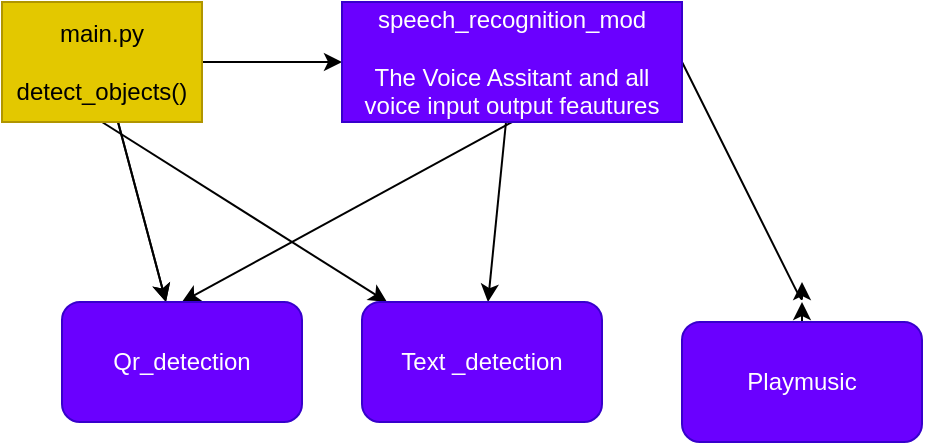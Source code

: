 <mxfile>
    <diagram id="Ld4YChSZCbr9p0mKVNMU" name="Files-mods">
        <mxGraphModel dx="834" dy="569" grid="1" gridSize="10" guides="1" tooltips="1" connect="1" arrows="1" fold="1" page="1" pageScale="1" pageWidth="850" pageHeight="1100" math="0" shadow="0">
            <root>
                <mxCell id="0"/>
                <mxCell id="1" parent="0"/>
                <mxCell id="4" value="" style="edgeStyle=none;html=1;" parent="1" source="2" target="3" edge="1">
                    <mxGeometry relative="1" as="geometry"/>
                </mxCell>
                <mxCell id="6" style="edgeStyle=none;html=1;" parent="1" source="2" target="7" edge="1">
                    <mxGeometry relative="1" as="geometry">
                        <mxPoint x="250" y="280" as="targetPoint"/>
                    </mxGeometry>
                </mxCell>
                <mxCell id="8" value="" style="edgeStyle=none;html=1;" parent="1" source="2" target="7" edge="1">
                    <mxGeometry relative="1" as="geometry"/>
                </mxCell>
                <mxCell id="9" style="edgeStyle=none;html=1;exitX=0.5;exitY=1;exitDx=0;exitDy=0;" parent="1" source="2" target="10" edge="1">
                    <mxGeometry relative="1" as="geometry">
                        <mxPoint x="400" y="280" as="targetPoint"/>
                    </mxGeometry>
                </mxCell>
                <mxCell id="2" value="main.py&lt;br&gt;&lt;br&gt;detect_objects()" style="rounded=0;whiteSpace=wrap;html=1;fillColor=#e3c800;fontColor=#000000;strokeColor=#B09500;" parent="1" vertex="1">
                    <mxGeometry x="160" y="100" width="100" height="60" as="geometry"/>
                </mxCell>
                <mxCell id="11" style="edgeStyle=none;html=1;" parent="1" source="3" target="10" edge="1">
                    <mxGeometry relative="1" as="geometry"/>
                </mxCell>
                <mxCell id="12" style="edgeStyle=none;html=1;exitX=0.5;exitY=1;exitDx=0;exitDy=0;entryX=0.5;entryY=0;entryDx=0;entryDy=0;" parent="1" source="3" target="7" edge="1">
                    <mxGeometry relative="1" as="geometry"/>
                </mxCell>
                <mxCell id="13" style="edgeStyle=none;html=1;exitX=1;exitY=0.5;exitDx=0;exitDy=0;" edge="1" parent="1" source="3">
                    <mxGeometry relative="1" as="geometry">
                        <mxPoint x="560" y="240" as="targetPoint"/>
                        <Array as="points">
                            <mxPoint x="560" y="250"/>
                        </Array>
                    </mxGeometry>
                </mxCell>
                <mxCell id="3" value="speech_recognition_mod&lt;br&gt;&lt;br&gt;The Voice Assitant and all voice input output feautures&lt;br&gt;" style="whiteSpace=wrap;html=1;rounded=0;fillColor=#6a00ff;fontColor=#ffffff;strokeColor=#3700CC;" parent="1" vertex="1">
                    <mxGeometry x="330" y="100" width="170" height="60" as="geometry"/>
                </mxCell>
                <mxCell id="7" value="Qr_detection" style="rounded=1;whiteSpace=wrap;html=1;fillColor=#6a00ff;fontColor=#ffffff;strokeColor=#3700CC;" parent="1" vertex="1">
                    <mxGeometry x="190" y="250" width="120" height="60" as="geometry"/>
                </mxCell>
                <mxCell id="10" value="Text _detection" style="rounded=1;whiteSpace=wrap;html=1;fillColor=#6a00ff;fontColor=#ffffff;strokeColor=#3700CC;" parent="1" vertex="1">
                    <mxGeometry x="340" y="250" width="120" height="60" as="geometry"/>
                </mxCell>
                <mxCell id="15" style="edgeStyle=none;html=1;" edge="1" parent="1" source="14">
                    <mxGeometry relative="1" as="geometry">
                        <mxPoint x="560" y="250" as="targetPoint"/>
                    </mxGeometry>
                </mxCell>
                <mxCell id="14" value="Playmusic" style="rounded=1;whiteSpace=wrap;html=1;fillColor=#6a00ff;fontColor=#ffffff;strokeColor=#3700CC;" vertex="1" parent="1">
                    <mxGeometry x="500" y="260" width="120" height="60" as="geometry"/>
                </mxCell>
            </root>
        </mxGraphModel>
    </diagram>
    <diagram id="EGVf3kAvIZn6Pd8aDIsT" name="Inside code">
        <mxGraphModel dx="1684" dy="569" grid="1" gridSize="10" guides="1" tooltips="1" connect="1" arrows="1" fold="1" page="1" pageScale="1" pageWidth="850" pageHeight="1100" math="0" shadow="0">
            <root>
                <mxCell id="0"/>
                <mxCell id="1" parent="0"/>
                <mxCell id="bcO-hjmXbwSLWbSvrk2L-1" value="main.py" style="swimlane;fontStyle=0;childLayout=stackLayout;horizontal=1;startSize=30;horizontalStack=0;resizeParent=1;resizeParentMax=0;resizeLast=0;collapsible=1;marginBottom=0;whiteSpace=wrap;html=1;" parent="1" vertex="1">
                    <mxGeometry x="-440" y="30" width="150" height="120" as="geometry"/>
                </mxCell>
                <mxCell id="bcO-hjmXbwSLWbSvrk2L-2" value="draw_prediction()" style="text;strokeColor=none;fillColor=none;align=left;verticalAlign=middle;spacingLeft=4;spacingRight=4;overflow=hidden;points=[[0,0.5],[1,0.5]];portConstraint=eastwest;rotatable=0;whiteSpace=wrap;html=1;" parent="bcO-hjmXbwSLWbSvrk2L-1" vertex="1">
                    <mxGeometry y="30" width="150" height="30" as="geometry"/>
                </mxCell>
                <mxCell id="bcO-hjmXbwSLWbSvrk2L-3" value="get_output_layers()" style="text;strokeColor=none;fillColor=none;align=left;verticalAlign=middle;spacingLeft=4;spacingRight=4;overflow=hidden;points=[[0,0.5],[1,0.5]];portConstraint=eastwest;rotatable=0;whiteSpace=wrap;html=1;" parent="bcO-hjmXbwSLWbSvrk2L-1" vertex="1">
                    <mxGeometry y="60" width="150" height="30" as="geometry"/>
                </mxCell>
                <mxCell id="bcO-hjmXbwSLWbSvrk2L-4" value="object_detection_mode()" style="text;strokeColor=#2D7600;fillColor=#60a917;align=left;verticalAlign=middle;spacingLeft=4;spacingRight=4;overflow=hidden;points=[[0,0.5],[1,0.5]];portConstraint=eastwest;rotatable=0;whiteSpace=wrap;html=1;fontColor=#ffffff;" parent="bcO-hjmXbwSLWbSvrk2L-1" vertex="1">
                    <mxGeometry y="90" width="150" height="30" as="geometry"/>
                </mxCell>
                <mxCell id="bcO-hjmXbwSLWbSvrk2L-5" value="speech_recognition_mod.py" style="swimlane;fontStyle=0;childLayout=stackLayout;horizontal=1;startSize=50;horizontalStack=0;resizeParent=1;resizeParentMax=0;resizeLast=0;collapsible=1;marginBottom=0;whiteSpace=wrap;html=1;direction=east;" parent="1" vertex="1">
                    <mxGeometry x="-420" y="200" width="200" height="180" as="geometry"/>
                </mxCell>
                <mxCell id="bcO-hjmXbwSLWbSvrk2L-6" value="speak()" style="text;strokeColor=none;fillColor=none;align=left;verticalAlign=middle;spacingLeft=4;spacingRight=4;overflow=hidden;points=[[0,0.5],[1,0.5]];portConstraint=eastwest;rotatable=0;whiteSpace=wrap;html=1;" parent="bcO-hjmXbwSLWbSvrk2L-5" vertex="1">
                    <mxGeometry y="50" width="200" height="30" as="geometry"/>
                </mxCell>
                <mxCell id="bcO-hjmXbwSLWbSvrk2L-7" value="__listen__()" style="text;strokeColor=none;fillColor=none;align=left;verticalAlign=middle;spacingLeft=4;spacingRight=4;overflow=hidden;points=[[0,0.5],[1,0.5]];portConstraint=eastwest;rotatable=0;whiteSpace=wrap;html=1;" parent="bcO-hjmXbwSLWbSvrk2L-5" vertex="1">
                    <mxGeometry y="80" width="200" height="30" as="geometry"/>
                </mxCell>
                <mxCell id="bcO-hjmXbwSLWbSvrk2L-8" value="listen()&lt;br&gt;&lt;br&gt;getweather()" style="text;strokeColor=none;fillColor=none;align=left;verticalAlign=middle;spacingLeft=4;spacingRight=4;overflow=hidden;points=[[0,0.5],[1,0.5]];portConstraint=eastwest;rotatable=0;whiteSpace=wrap;html=1;" parent="bcO-hjmXbwSLWbSvrk2L-5" vertex="1">
                    <mxGeometry y="110" width="200" height="70" as="geometry"/>
                </mxCell>
            </root>
        </mxGraphModel>
    </diagram>
</mxfile>
